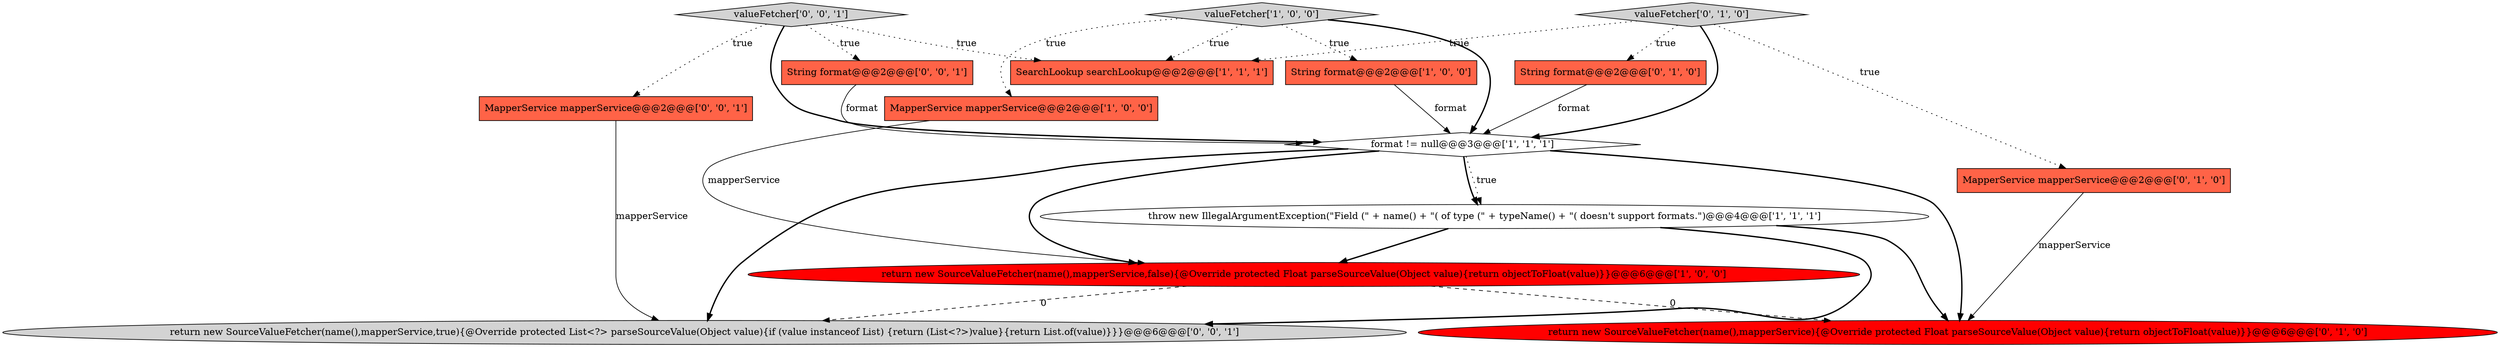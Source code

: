 digraph {
13 [style = filled, label = "MapperService mapperService@@@2@@@['0', '0', '1']", fillcolor = tomato, shape = box image = "AAA0AAABBB3BBB"];
4 [style = filled, label = "MapperService mapperService@@@2@@@['1', '0', '0']", fillcolor = tomato, shape = box image = "AAA0AAABBB1BBB"];
1 [style = filled, label = "valueFetcher['1', '0', '0']", fillcolor = lightgray, shape = diamond image = "AAA0AAABBB1BBB"];
0 [style = filled, label = "format != null@@@3@@@['1', '1', '1']", fillcolor = white, shape = diamond image = "AAA0AAABBB1BBB"];
6 [style = filled, label = "SearchLookup searchLookup@@@2@@@['1', '1', '1']", fillcolor = tomato, shape = box image = "AAA0AAABBB1BBB"];
12 [style = filled, label = "String format@@@2@@@['0', '0', '1']", fillcolor = tomato, shape = box image = "AAA0AAABBB3BBB"];
9 [style = filled, label = "String format@@@2@@@['0', '1', '0']", fillcolor = tomato, shape = box image = "AAA0AAABBB2BBB"];
10 [style = filled, label = "valueFetcher['0', '1', '0']", fillcolor = lightgray, shape = diamond image = "AAA0AAABBB2BBB"];
2 [style = filled, label = "throw new IllegalArgumentException(\"Field (\" + name() + \"( of type (\" + typeName() + \"( doesn't support formats.\")@@@4@@@['1', '1', '1']", fillcolor = white, shape = ellipse image = "AAA0AAABBB1BBB"];
5 [style = filled, label = "String format@@@2@@@['1', '0', '0']", fillcolor = tomato, shape = box image = "AAA0AAABBB1BBB"];
7 [style = filled, label = "MapperService mapperService@@@2@@@['0', '1', '0']", fillcolor = tomato, shape = box image = "AAA0AAABBB2BBB"];
11 [style = filled, label = "return new SourceValueFetcher(name(),mapperService,true){@Override protected List<?> parseSourceValue(Object value){if (value instanceof List) {return (List<?>)value}{return List.of(value)}}}@@@6@@@['0', '0', '1']", fillcolor = lightgray, shape = ellipse image = "AAA0AAABBB3BBB"];
3 [style = filled, label = "return new SourceValueFetcher(name(),mapperService,false){@Override protected Float parseSourceValue(Object value){return objectToFloat(value)}}@@@6@@@['1', '0', '0']", fillcolor = red, shape = ellipse image = "AAA1AAABBB1BBB"];
14 [style = filled, label = "valueFetcher['0', '0', '1']", fillcolor = lightgray, shape = diamond image = "AAA0AAABBB3BBB"];
8 [style = filled, label = "return new SourceValueFetcher(name(),mapperService){@Override protected Float parseSourceValue(Object value){return objectToFloat(value)}}@@@6@@@['0', '1', '0']", fillcolor = red, shape = ellipse image = "AAA1AAABBB2BBB"];
0->3 [style = bold, label=""];
10->6 [style = dotted, label="true"];
5->0 [style = solid, label="format"];
14->12 [style = dotted, label="true"];
13->11 [style = solid, label="mapperService"];
2->3 [style = bold, label=""];
0->2 [style = bold, label=""];
0->11 [style = bold, label=""];
1->4 [style = dotted, label="true"];
1->0 [style = bold, label=""];
9->0 [style = solid, label="format"];
10->9 [style = dotted, label="true"];
14->13 [style = dotted, label="true"];
7->8 [style = solid, label="mapperService"];
14->0 [style = bold, label=""];
12->0 [style = solid, label="format"];
10->0 [style = bold, label=""];
0->8 [style = bold, label=""];
3->8 [style = dashed, label="0"];
1->6 [style = dotted, label="true"];
4->3 [style = solid, label="mapperService"];
0->2 [style = dotted, label="true"];
1->5 [style = dotted, label="true"];
2->11 [style = bold, label=""];
10->7 [style = dotted, label="true"];
3->11 [style = dashed, label="0"];
2->8 [style = bold, label=""];
14->6 [style = dotted, label="true"];
}
